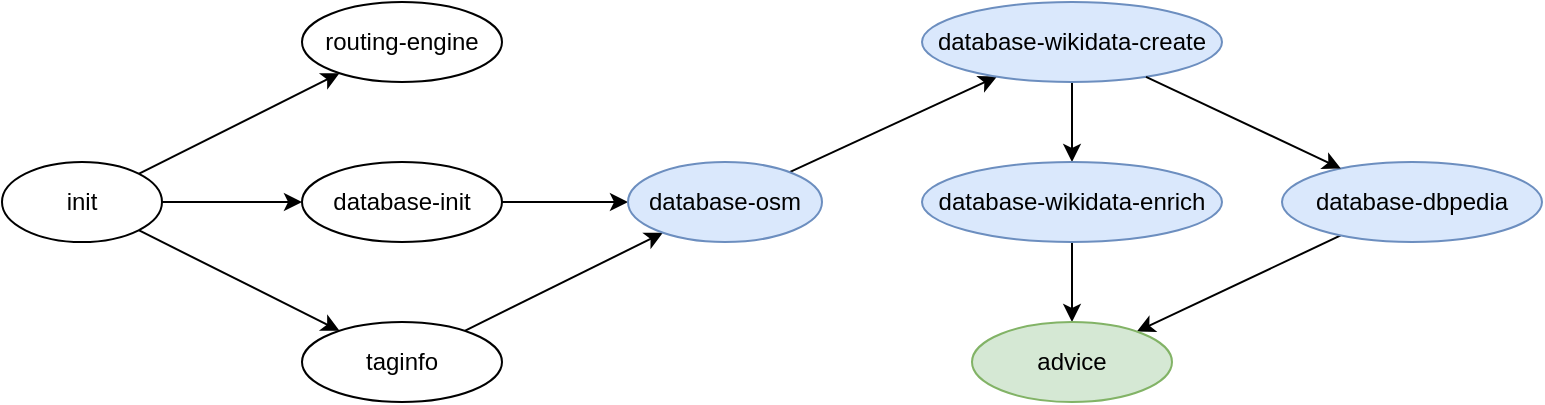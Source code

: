 <mxfile version="22.0.8" type="device">
  <diagram name="Page-1" id="XNP3OwiK__8NNUg1WSOK">
    <mxGraphModel dx="637" dy="344" grid="1" gridSize="10" guides="1" tooltips="1" connect="1" arrows="1" fold="1" page="1" pageScale="1" pageWidth="827" pageHeight="1169" math="0" shadow="0">
      <root>
        <mxCell id="0" />
        <mxCell id="1" parent="0" />
        <mxCell id="5BOuU5JOz502Z4YuladH-3" style="rounded=0;orthogonalLoop=1;jettySize=auto;html=1;" parent="1" source="5BOuU5JOz502Z4YuladH-1" target="5BOuU5JOz502Z4YuladH-2" edge="1">
          <mxGeometry relative="1" as="geometry" />
        </mxCell>
        <mxCell id="5BOuU5JOz502Z4YuladH-6" style="rounded=0;orthogonalLoop=1;jettySize=auto;html=1;" parent="1" source="5BOuU5JOz502Z4YuladH-1" target="5BOuU5JOz502Z4YuladH-5" edge="1">
          <mxGeometry relative="1" as="geometry" />
        </mxCell>
        <mxCell id="5BOuU5JOz502Z4YuladH-7" style="rounded=0;orthogonalLoop=1;jettySize=auto;html=1;" parent="1" source="5BOuU5JOz502Z4YuladH-1" target="5BOuU5JOz502Z4YuladH-4" edge="1">
          <mxGeometry relative="1" as="geometry" />
        </mxCell>
        <mxCell id="5BOuU5JOz502Z4YuladH-1" value="init" style="ellipse;whiteSpace=wrap;html=1;" parent="1" vertex="1">
          <mxGeometry x="40" y="140" width="80" height="40" as="geometry" />
        </mxCell>
        <mxCell id="5BOuU5JOz502Z4YuladH-2" value="routing-engine" style="ellipse;whiteSpace=wrap;html=1;" parent="1" vertex="1">
          <mxGeometry x="190" y="60" width="100" height="40" as="geometry" />
        </mxCell>
        <mxCell id="5BOuU5JOz502Z4YuladH-9" style="rounded=0;orthogonalLoop=1;jettySize=auto;html=1;" parent="1" source="5BOuU5JOz502Z4YuladH-4" target="5BOuU5JOz502Z4YuladH-8" edge="1">
          <mxGeometry relative="1" as="geometry" />
        </mxCell>
        <mxCell id="5BOuU5JOz502Z4YuladH-4" value="database-init" style="ellipse;whiteSpace=wrap;html=1;" parent="1" vertex="1">
          <mxGeometry x="190" y="140" width="100" height="40" as="geometry" />
        </mxCell>
        <mxCell id="5BOuU5JOz502Z4YuladH-10" style="rounded=0;orthogonalLoop=1;jettySize=auto;html=1;" parent="1" source="5BOuU5JOz502Z4YuladH-5" target="5BOuU5JOz502Z4YuladH-8" edge="1">
          <mxGeometry relative="1" as="geometry" />
        </mxCell>
        <mxCell id="5BOuU5JOz502Z4YuladH-5" value="taginfo" style="ellipse;whiteSpace=wrap;html=1;" parent="1" vertex="1">
          <mxGeometry x="190" y="220" width="100" height="40" as="geometry" />
        </mxCell>
        <mxCell id="5BOuU5JOz502Z4YuladH-18" style="rounded=0;orthogonalLoop=1;jettySize=auto;html=1;" parent="1" source="5BOuU5JOz502Z4YuladH-8" target="5BOuU5JOz502Z4YuladH-17" edge="1">
          <mxGeometry relative="1" as="geometry" />
        </mxCell>
        <mxCell id="5BOuU5JOz502Z4YuladH-8" value="database-osm" style="ellipse;whiteSpace=wrap;html=1;fillColor=#dae8fc;strokeColor=#6c8ebf;" parent="1" vertex="1">
          <mxGeometry x="353" y="140" width="97" height="40" as="geometry" />
        </mxCell>
        <mxCell id="5BOuU5JOz502Z4YuladH-21" style="rounded=0;orthogonalLoop=1;jettySize=auto;html=1;" parent="1" source="5BOuU5JOz502Z4YuladH-17" target="5BOuU5JOz502Z4YuladH-19" edge="1">
          <mxGeometry relative="1" as="geometry" />
        </mxCell>
        <mxCell id="5BOuU5JOz502Z4YuladH-17" value="database-wikidata-create" style="ellipse;whiteSpace=wrap;html=1;fillColor=#dae8fc;strokeColor=#6c8ebf;" parent="1" vertex="1">
          <mxGeometry x="500" y="60" width="150" height="40" as="geometry" />
        </mxCell>
        <mxCell id="5BOuU5JOz502Z4YuladH-30" style="rounded=0;orthogonalLoop=1;jettySize=auto;html=1;" parent="1" source="5BOuU5JOz502Z4YuladH-19" target="5BOuU5JOz502Z4YuladH-29" edge="1">
          <mxGeometry relative="1" as="geometry" />
        </mxCell>
        <mxCell id="5BOuU5JOz502Z4YuladH-19" value="database-wikidata-enrich" style="ellipse;whiteSpace=wrap;html=1;fillColor=#dae8fc;strokeColor=#6c8ebf;" parent="1" vertex="1">
          <mxGeometry x="500" y="140" width="150" height="40" as="geometry" />
        </mxCell>
        <mxCell id="5BOuU5JOz502Z4YuladH-31" style="rounded=0;orthogonalLoop=1;jettySize=auto;html=1;" parent="1" source="5BOuU5JOz502Z4YuladH-22" target="5BOuU5JOz502Z4YuladH-29" edge="1">
          <mxGeometry relative="1" as="geometry" />
        </mxCell>
        <mxCell id="5BOuU5JOz502Z4YuladH-22" value="database-dbpedia" style="ellipse;whiteSpace=wrap;html=1;fillColor=#dae8fc;strokeColor=#6c8ebf;" parent="1" vertex="1">
          <mxGeometry x="680" y="140" width="130" height="40" as="geometry" />
        </mxCell>
        <mxCell id="5BOuU5JOz502Z4YuladH-26" style="rounded=0;orthogonalLoop=1;jettySize=auto;html=1;" parent="1" source="5BOuU5JOz502Z4YuladH-17" target="5BOuU5JOz502Z4YuladH-22" edge="1">
          <mxGeometry relative="1" as="geometry">
            <mxPoint x="585" y="110" as="sourcePoint" />
            <mxPoint x="585" y="150" as="targetPoint" />
          </mxGeometry>
        </mxCell>
        <mxCell id="5BOuU5JOz502Z4YuladH-29" value="advice" style="ellipse;whiteSpace=wrap;html=1;fillColor=#d5e8d4;strokeColor=#82b366;" parent="1" vertex="1">
          <mxGeometry x="525" y="220" width="100" height="40" as="geometry" />
        </mxCell>
      </root>
    </mxGraphModel>
  </diagram>
</mxfile>
